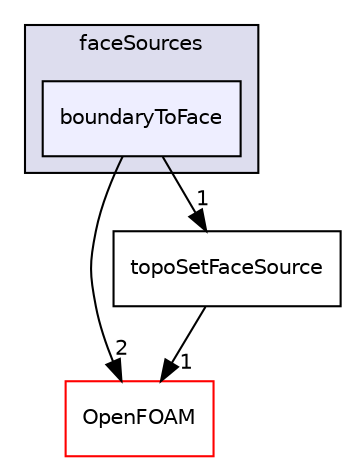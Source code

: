 digraph "src/meshTools/sets/faceSources/boundaryToFace" {
  bgcolor=transparent;
  compound=true
  node [ fontsize="10", fontname="Helvetica"];
  edge [ labelfontsize="10", labelfontname="Helvetica"];
  subgraph clusterdir_ca21e004451e80f3d57c68df6e02dd61 {
    graph [ bgcolor="#ddddee", pencolor="black", label="faceSources" fontname="Helvetica", fontsize="10", URL="dir_ca21e004451e80f3d57c68df6e02dd61.html"]
  dir_7b36277a2bd0ea66ae7192764c087365 [shape=box, label="boundaryToFace", style="filled", fillcolor="#eeeeff", pencolor="black", URL="dir_7b36277a2bd0ea66ae7192764c087365.html"];
  }
  dir_c5473ff19b20e6ec4dfe5c310b3778a8 [shape=box label="OpenFOAM" color="red" URL="dir_c5473ff19b20e6ec4dfe5c310b3778a8.html"];
  dir_ae8f43ec8eebd5a3dd10513e500cf0dd [shape=box label="topoSetFaceSource" URL="dir_ae8f43ec8eebd5a3dd10513e500cf0dd.html"];
  dir_7b36277a2bd0ea66ae7192764c087365->dir_c5473ff19b20e6ec4dfe5c310b3778a8 [headlabel="2", labeldistance=1.5 headhref="dir_002079_002151.html"];
  dir_7b36277a2bd0ea66ae7192764c087365->dir_ae8f43ec8eebd5a3dd10513e500cf0dd [headlabel="1", labeldistance=1.5 headhref="dir_002079_002092.html"];
  dir_ae8f43ec8eebd5a3dd10513e500cf0dd->dir_c5473ff19b20e6ec4dfe5c310b3778a8 [headlabel="1", labeldistance=1.5 headhref="dir_002092_002151.html"];
}
